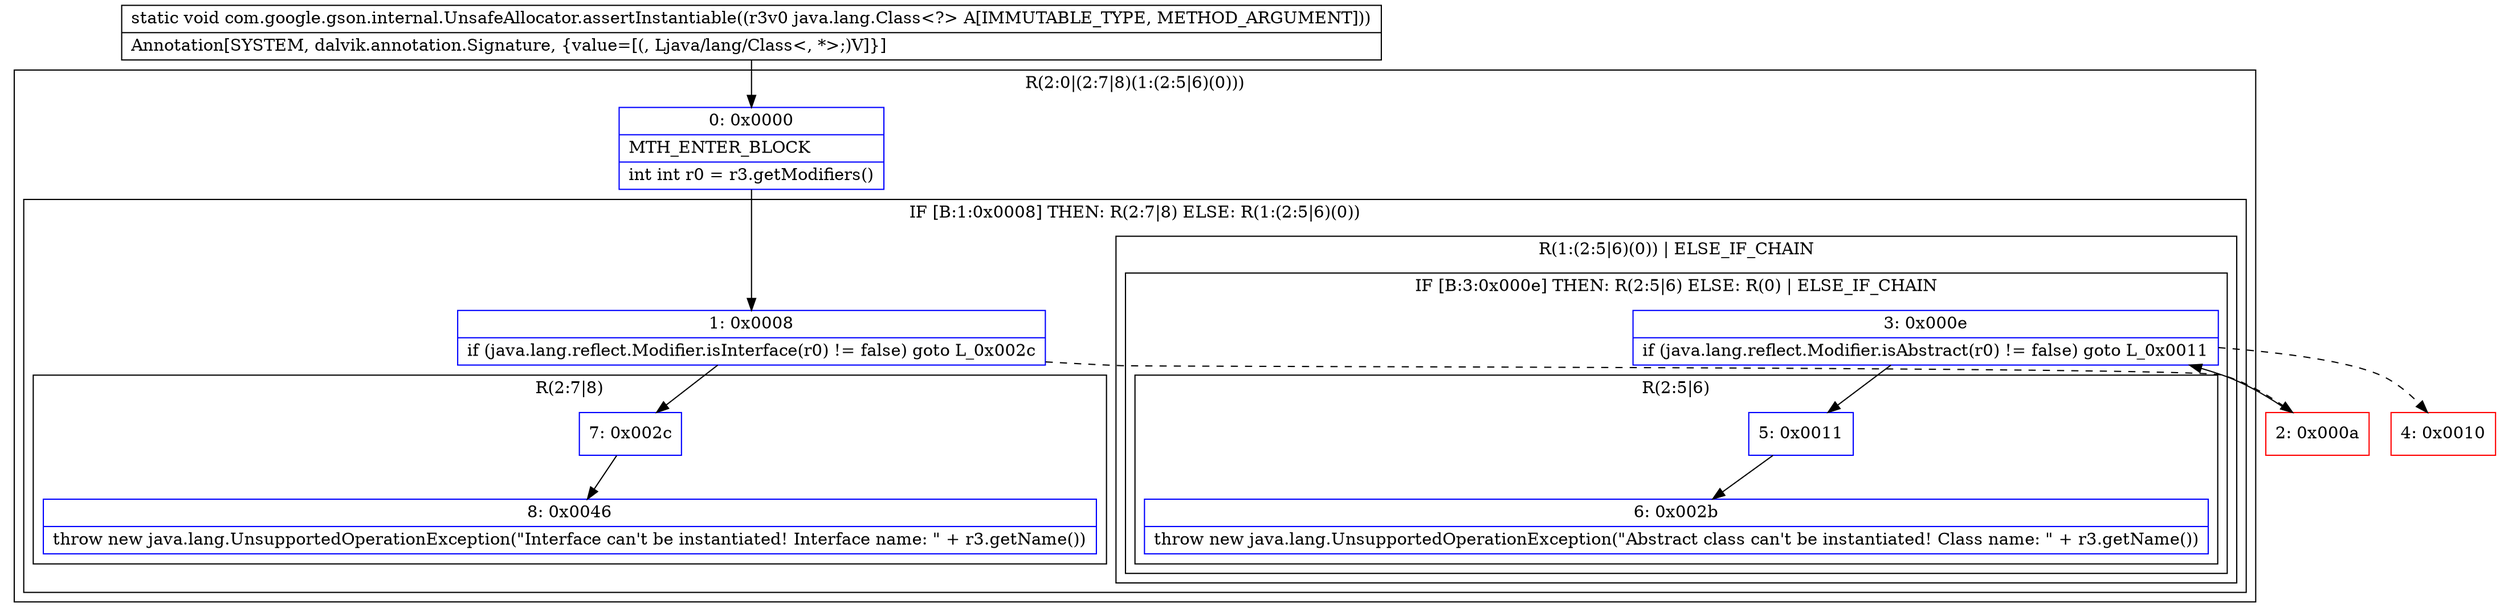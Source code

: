 digraph "CFG forcom.google.gson.internal.UnsafeAllocator.assertInstantiable(Ljava\/lang\/Class;)V" {
subgraph cluster_Region_1833403840 {
label = "R(2:0|(2:7|8)(1:(2:5|6)(0)))";
node [shape=record,color=blue];
Node_0 [shape=record,label="{0\:\ 0x0000|MTH_ENTER_BLOCK\l|int int r0 = r3.getModifiers()\l}"];
subgraph cluster_IfRegion_966399255 {
label = "IF [B:1:0x0008] THEN: R(2:7|8) ELSE: R(1:(2:5|6)(0))";
node [shape=record,color=blue];
Node_1 [shape=record,label="{1\:\ 0x0008|if (java.lang.reflect.Modifier.isInterface(r0) != false) goto L_0x002c\l}"];
subgraph cluster_Region_1269054174 {
label = "R(2:7|8)";
node [shape=record,color=blue];
Node_7 [shape=record,label="{7\:\ 0x002c}"];
Node_8 [shape=record,label="{8\:\ 0x0046|throw new java.lang.UnsupportedOperationException(\"Interface can't be instantiated! Interface name: \" + r3.getName())\l}"];
}
subgraph cluster_Region_498878498 {
label = "R(1:(2:5|6)(0)) | ELSE_IF_CHAIN\l";
node [shape=record,color=blue];
subgraph cluster_IfRegion_852910164 {
label = "IF [B:3:0x000e] THEN: R(2:5|6) ELSE: R(0) | ELSE_IF_CHAIN\l";
node [shape=record,color=blue];
Node_3 [shape=record,label="{3\:\ 0x000e|if (java.lang.reflect.Modifier.isAbstract(r0) != false) goto L_0x0011\l}"];
subgraph cluster_Region_618485601 {
label = "R(2:5|6)";
node [shape=record,color=blue];
Node_5 [shape=record,label="{5\:\ 0x0011}"];
Node_6 [shape=record,label="{6\:\ 0x002b|throw new java.lang.UnsupportedOperationException(\"Abstract class can't be instantiated! Class name: \" + r3.getName())\l}"];
}
subgraph cluster_Region_1053916848 {
label = "R(0)";
node [shape=record,color=blue];
}
}
}
}
}
Node_2 [shape=record,color=red,label="{2\:\ 0x000a}"];
Node_4 [shape=record,color=red,label="{4\:\ 0x0010}"];
MethodNode[shape=record,label="{static void com.google.gson.internal.UnsafeAllocator.assertInstantiable((r3v0 java.lang.Class\<?\> A[IMMUTABLE_TYPE, METHOD_ARGUMENT]))  | Annotation[SYSTEM, dalvik.annotation.Signature, \{value=[(, Ljava\/lang\/Class\<, *\>;)V]\}]\l}"];
MethodNode -> Node_0;
Node_0 -> Node_1;
Node_1 -> Node_2[style=dashed];
Node_1 -> Node_7;
Node_7 -> Node_8;
Node_3 -> Node_4[style=dashed];
Node_3 -> Node_5;
Node_5 -> Node_6;
Node_2 -> Node_3;
}

